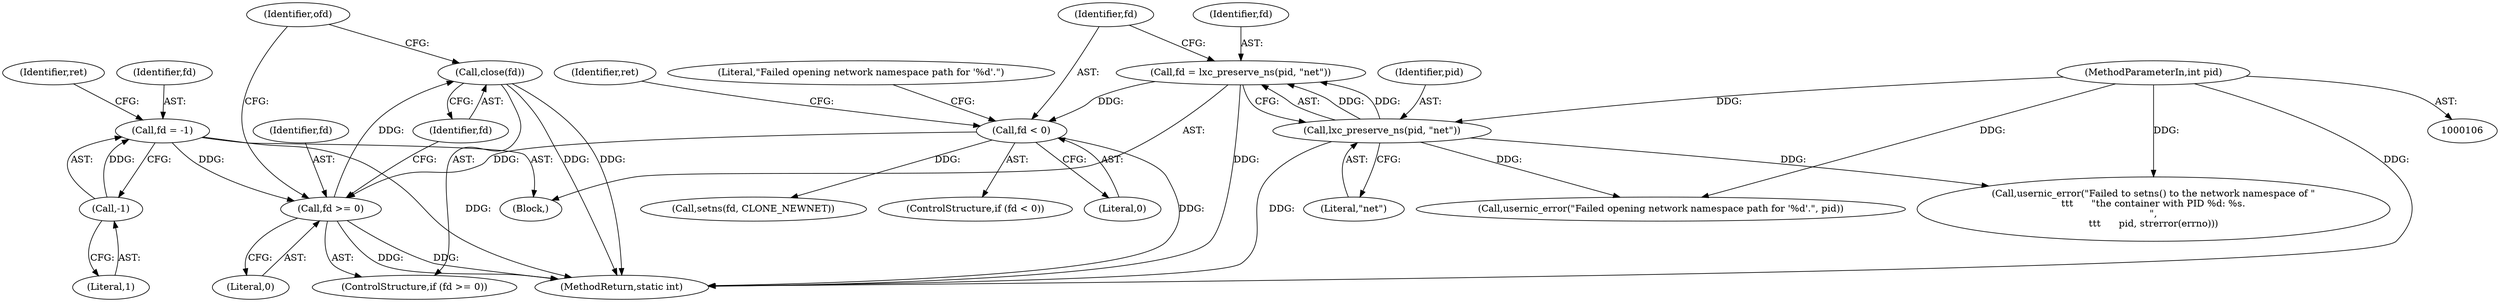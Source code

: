 digraph "0_lxc_16af238036a5464ae8f2420ed3af214f0de875f9@API" {
"1000348" [label="(Call,close(fd))"];
"1000345" [label="(Call,fd >= 0)"];
"1000194" [label="(Call,fd = -1)"];
"1000196" [label="(Call,-1)"];
"1000160" [label="(Call,fd < 0)"];
"1000154" [label="(Call,fd = lxc_preserve_ns(pid, \"net\"))"];
"1000156" [label="(Call,lxc_preserve_ns(pid, \"net\"))"];
"1000107" [label="(MethodParameterIn,int pid)"];
"1000110" [label="(Block,)"];
"1000159" [label="(ControlStructure,if (fd < 0))"];
"1000158" [label="(Literal,\"net\")"];
"1000162" [label="(Literal,0)"];
"1000169" [label="(Identifier,ret)"];
"1000107" [label="(MethodParameterIn,int pid)"];
"1000344" [label="(ControlStructure,if (fd >= 0))"];
"1000351" [label="(Identifier,ofd)"];
"1000349" [label="(Identifier,fd)"];
"1000194" [label="(Call,fd = -1)"];
"1000189" [label="(Call,setns(fd, CLONE_NEWNET))"];
"1000347" [label="(Literal,0)"];
"1000197" [label="(Literal,1)"];
"1000348" [label="(Call,close(fd))"];
"1000160" [label="(Call,fd < 0)"];
"1000164" [label="(Call,usernic_error(\"Failed opening network namespace path for '%d'.\", pid))"];
"1000154" [label="(Call,fd = lxc_preserve_ns(pid, \"net\"))"];
"1000345" [label="(Call,fd >= 0)"];
"1000354" [label="(MethodReturn,static int)"];
"1000161" [label="(Identifier,fd)"];
"1000196" [label="(Call,-1)"];
"1000155" [label="(Identifier,fd)"];
"1000203" [label="(Call,usernic_error(\"Failed to setns() to the network namespace of \"\n\t\t\t      \"the container with PID %d: %s.\n\",\n\t\t\t      pid, strerror(errno)))"];
"1000157" [label="(Identifier,pid)"];
"1000165" [label="(Literal,\"Failed opening network namespace path for '%d'.\")"];
"1000156" [label="(Call,lxc_preserve_ns(pid, \"net\"))"];
"1000200" [label="(Identifier,ret)"];
"1000195" [label="(Identifier,fd)"];
"1000346" [label="(Identifier,fd)"];
"1000348" -> "1000344"  [label="AST: "];
"1000348" -> "1000349"  [label="CFG: "];
"1000349" -> "1000348"  [label="AST: "];
"1000351" -> "1000348"  [label="CFG: "];
"1000348" -> "1000354"  [label="DDG: "];
"1000348" -> "1000354"  [label="DDG: "];
"1000345" -> "1000348"  [label="DDG: "];
"1000345" -> "1000344"  [label="AST: "];
"1000345" -> "1000347"  [label="CFG: "];
"1000346" -> "1000345"  [label="AST: "];
"1000347" -> "1000345"  [label="AST: "];
"1000349" -> "1000345"  [label="CFG: "];
"1000351" -> "1000345"  [label="CFG: "];
"1000345" -> "1000354"  [label="DDG: "];
"1000345" -> "1000354"  [label="DDG: "];
"1000194" -> "1000345"  [label="DDG: "];
"1000160" -> "1000345"  [label="DDG: "];
"1000194" -> "1000110"  [label="AST: "];
"1000194" -> "1000196"  [label="CFG: "];
"1000195" -> "1000194"  [label="AST: "];
"1000196" -> "1000194"  [label="AST: "];
"1000200" -> "1000194"  [label="CFG: "];
"1000194" -> "1000354"  [label="DDG: "];
"1000196" -> "1000194"  [label="DDG: "];
"1000196" -> "1000197"  [label="CFG: "];
"1000197" -> "1000196"  [label="AST: "];
"1000160" -> "1000159"  [label="AST: "];
"1000160" -> "1000162"  [label="CFG: "];
"1000161" -> "1000160"  [label="AST: "];
"1000162" -> "1000160"  [label="AST: "];
"1000165" -> "1000160"  [label="CFG: "];
"1000169" -> "1000160"  [label="CFG: "];
"1000160" -> "1000354"  [label="DDG: "];
"1000154" -> "1000160"  [label="DDG: "];
"1000160" -> "1000189"  [label="DDG: "];
"1000154" -> "1000110"  [label="AST: "];
"1000154" -> "1000156"  [label="CFG: "];
"1000155" -> "1000154"  [label="AST: "];
"1000156" -> "1000154"  [label="AST: "];
"1000161" -> "1000154"  [label="CFG: "];
"1000154" -> "1000354"  [label="DDG: "];
"1000156" -> "1000154"  [label="DDG: "];
"1000156" -> "1000154"  [label="DDG: "];
"1000156" -> "1000158"  [label="CFG: "];
"1000157" -> "1000156"  [label="AST: "];
"1000158" -> "1000156"  [label="AST: "];
"1000156" -> "1000354"  [label="DDG: "];
"1000107" -> "1000156"  [label="DDG: "];
"1000156" -> "1000164"  [label="DDG: "];
"1000156" -> "1000203"  [label="DDG: "];
"1000107" -> "1000106"  [label="AST: "];
"1000107" -> "1000354"  [label="DDG: "];
"1000107" -> "1000164"  [label="DDG: "];
"1000107" -> "1000203"  [label="DDG: "];
}
